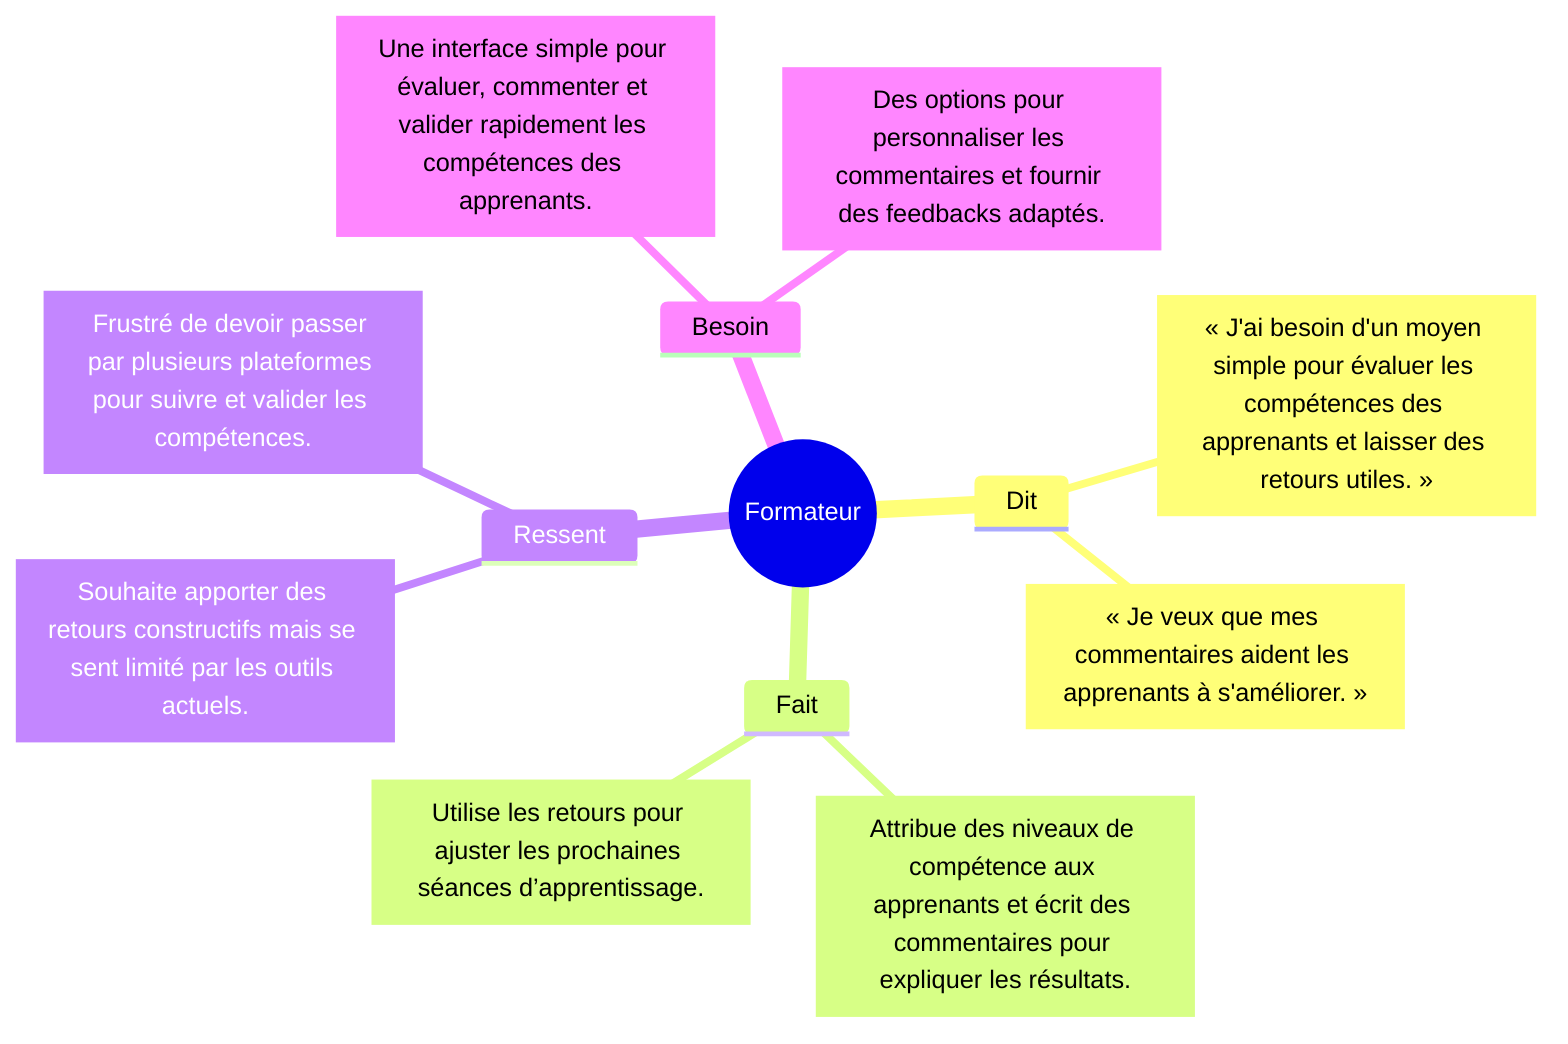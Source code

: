 mindmap
  root((Formateur))
    Dit
      Dit["« J'ai besoin d'un moyen simple pour évaluer les compétences des apprenants et laisser des retours utiles. »"]
      Dit["« Je veux que mes commentaires aident les apprenants à s'améliorer. »"]

    Fait
      Fait["Attribue des niveaux de compétence aux apprenants et écrit des commentaires pour expliquer les résultats."]
      Fait["Utilise les retours pour ajuster les prochaines séances d’apprentissage."]
    Ressent
      Ressent["Souhaite apporter des retours constructifs mais se sent limité par les outils actuels."]
      Ressent["Frustré de devoir passer par plusieurs plateformes pour suivre et valider les compétences."]
    Besoin
      Besoin["Une interface simple pour évaluer, commenter et valider rapidement les compétences des apprenants."]
      Besoin["Des options pour personnaliser les commentaires et fournir des feedbacks adaptés."]